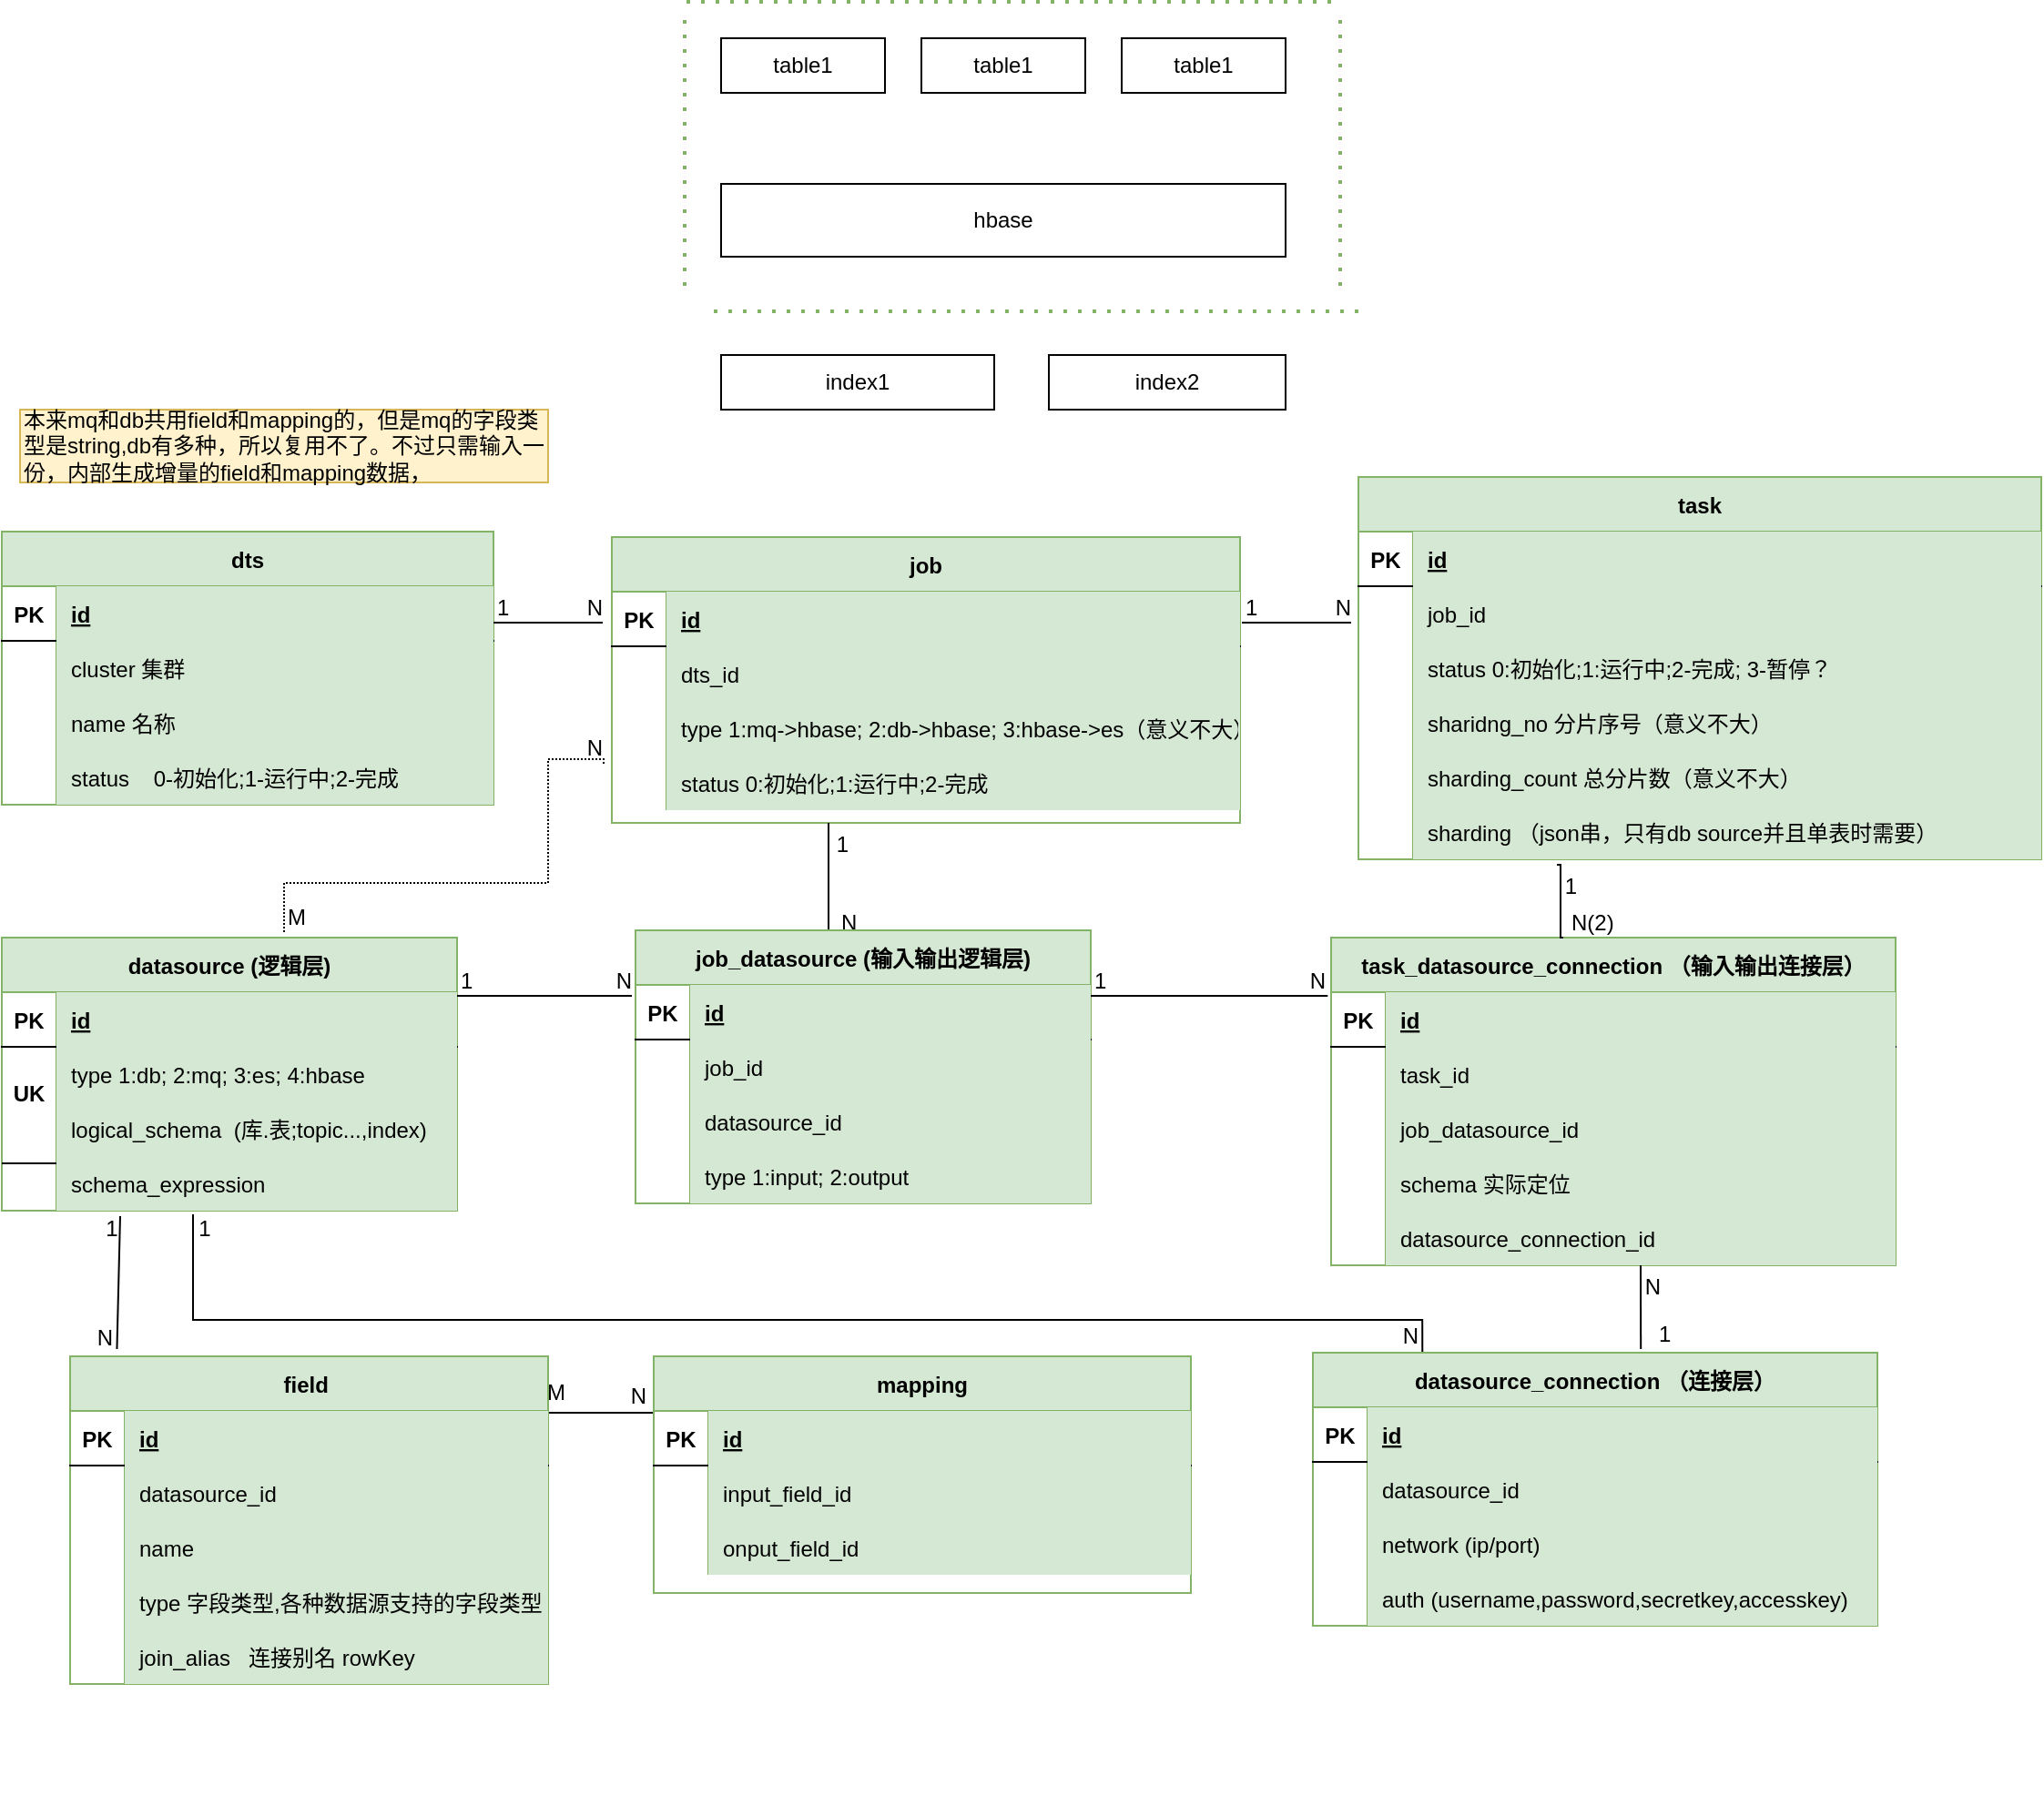 <mxfile version="13.7.7" type="github">
  <diagram id="B3XuiFMkRl_HcEBliHqs" name="元数据模型">
    <mxGraphModel dx="1577" dy="1038" grid="1" gridSize="10" guides="1" tooltips="1" connect="1" arrows="1" fold="1" page="1" pageScale="1" pageWidth="850" pageHeight="1100" math="0" shadow="0">
      <root>
        <mxCell id="0" />
        <mxCell id="1" parent="0" />
        <mxCell id="4CneYKl-UkcXUQ22TLfR-15" value="dts" style="shape=table;startSize=30;container=1;collapsible=1;childLayout=tableLayout;fixedRows=1;rowLines=0;fontStyle=1;align=center;resizeLast=1;fillColor=#d5e8d4;strokeColor=#82b366;" vertex="1" parent="1">
          <mxGeometry y="327" width="270" height="150" as="geometry">
            <mxRectangle x="90" y="180" width="50" height="30" as="alternateBounds" />
          </mxGeometry>
        </mxCell>
        <mxCell id="4CneYKl-UkcXUQ22TLfR-16" value="" style="shape=partialRectangle;collapsible=0;dropTarget=0;pointerEvents=0;fillColor=none;top=0;left=0;bottom=1;right=0;points=[[0,0.5],[1,0.5]];portConstraint=eastwest;" vertex="1" parent="4CneYKl-UkcXUQ22TLfR-15">
          <mxGeometry y="30" width="270" height="30" as="geometry" />
        </mxCell>
        <mxCell id="4CneYKl-UkcXUQ22TLfR-17" value="PK" style="shape=partialRectangle;connectable=0;fillColor=none;top=0;left=0;bottom=0;right=0;fontStyle=1;overflow=hidden;" vertex="1" parent="4CneYKl-UkcXUQ22TLfR-16">
          <mxGeometry width="30" height="30" as="geometry" />
        </mxCell>
        <mxCell id="4CneYKl-UkcXUQ22TLfR-18" value="id" style="shape=partialRectangle;connectable=0;fillColor=#d5e8d4;top=0;left=0;bottom=0;right=0;align=left;spacingLeft=6;fontStyle=5;overflow=hidden;strokeColor=#82b366;" vertex="1" parent="4CneYKl-UkcXUQ22TLfR-16">
          <mxGeometry x="30" width="240" height="30" as="geometry" />
        </mxCell>
        <mxCell id="4CneYKl-UkcXUQ22TLfR-19" value="" style="shape=partialRectangle;collapsible=0;dropTarget=0;pointerEvents=0;fillColor=none;top=0;left=0;bottom=0;right=0;points=[[0,0.5],[1,0.5]];portConstraint=eastwest;" vertex="1" parent="4CneYKl-UkcXUQ22TLfR-15">
          <mxGeometry y="60" width="270" height="30" as="geometry" />
        </mxCell>
        <mxCell id="4CneYKl-UkcXUQ22TLfR-20" value="" style="shape=partialRectangle;connectable=0;fillColor=none;top=0;left=0;bottom=0;right=0;editable=1;overflow=hidden;" vertex="1" parent="4CneYKl-UkcXUQ22TLfR-19">
          <mxGeometry width="30" height="30" as="geometry" />
        </mxCell>
        <mxCell id="4CneYKl-UkcXUQ22TLfR-21" value="cluster 集群" style="shape=partialRectangle;connectable=0;fillColor=#d5e8d4;top=0;left=0;bottom=0;right=0;align=left;spacingLeft=6;overflow=hidden;strokeColor=#82b366;" vertex="1" parent="4CneYKl-UkcXUQ22TLfR-19">
          <mxGeometry x="30" width="240" height="30" as="geometry" />
        </mxCell>
        <mxCell id="4CneYKl-UkcXUQ22TLfR-22" value="" style="shape=partialRectangle;collapsible=0;dropTarget=0;pointerEvents=0;fillColor=none;top=0;left=0;bottom=0;right=0;points=[[0,0.5],[1,0.5]];portConstraint=eastwest;" vertex="1" parent="4CneYKl-UkcXUQ22TLfR-15">
          <mxGeometry y="90" width="270" height="30" as="geometry" />
        </mxCell>
        <mxCell id="4CneYKl-UkcXUQ22TLfR-23" value="" style="shape=partialRectangle;connectable=0;fillColor=none;top=0;left=0;bottom=0;right=0;editable=1;overflow=hidden;" vertex="1" parent="4CneYKl-UkcXUQ22TLfR-22">
          <mxGeometry width="30" height="30" as="geometry" />
        </mxCell>
        <mxCell id="4CneYKl-UkcXUQ22TLfR-24" value="name 名称" style="shape=partialRectangle;connectable=0;fillColor=#d5e8d4;top=0;left=0;bottom=0;right=0;align=left;spacingLeft=6;overflow=hidden;strokeColor=#82b366;" vertex="1" parent="4CneYKl-UkcXUQ22TLfR-22">
          <mxGeometry x="30" width="240" height="30" as="geometry" />
        </mxCell>
        <mxCell id="4CneYKl-UkcXUQ22TLfR-115" value="" style="shape=partialRectangle;collapsible=0;dropTarget=0;pointerEvents=0;fillColor=none;top=0;left=0;bottom=0;right=0;points=[[0,0.5],[1,0.5]];portConstraint=eastwest;" vertex="1" parent="4CneYKl-UkcXUQ22TLfR-15">
          <mxGeometry y="120" width="270" height="30" as="geometry" />
        </mxCell>
        <mxCell id="4CneYKl-UkcXUQ22TLfR-116" value="" style="shape=partialRectangle;connectable=0;fillColor=none;top=0;left=0;bottom=0;right=0;editable=1;overflow=hidden;" vertex="1" parent="4CneYKl-UkcXUQ22TLfR-115">
          <mxGeometry width="30" height="30" as="geometry" />
        </mxCell>
        <mxCell id="4CneYKl-UkcXUQ22TLfR-117" value="status    0-初始化;1-运行中;2-完成" style="shape=partialRectangle;connectable=0;fillColor=#d5e8d4;top=0;left=0;bottom=0;right=0;align=left;spacingLeft=6;overflow=hidden;strokeColor=#82b366;" vertex="1" parent="4CneYKl-UkcXUQ22TLfR-115">
          <mxGeometry x="30" width="240" height="30" as="geometry" />
        </mxCell>
        <mxCell id="4CneYKl-UkcXUQ22TLfR-28" value="job" style="shape=table;startSize=30;container=1;collapsible=1;childLayout=tableLayout;fixedRows=1;rowLines=0;fontStyle=1;align=center;resizeLast=1;fillColor=#d5e8d4;strokeColor=#82b366;" vertex="1" parent="1">
          <mxGeometry x="335" y="330" width="345" height="157" as="geometry" />
        </mxCell>
        <mxCell id="4CneYKl-UkcXUQ22TLfR-29" value="" style="shape=partialRectangle;collapsible=0;dropTarget=0;pointerEvents=0;fillColor=none;top=0;left=0;bottom=1;right=0;points=[[0,0.5],[1,0.5]];portConstraint=eastwest;" vertex="1" parent="4CneYKl-UkcXUQ22TLfR-28">
          <mxGeometry y="30" width="345" height="30" as="geometry" />
        </mxCell>
        <mxCell id="4CneYKl-UkcXUQ22TLfR-30" value="PK" style="shape=partialRectangle;connectable=0;fillColor=none;top=0;left=0;bottom=0;right=0;fontStyle=1;overflow=hidden;" vertex="1" parent="4CneYKl-UkcXUQ22TLfR-29">
          <mxGeometry width="30" height="30" as="geometry" />
        </mxCell>
        <mxCell id="4CneYKl-UkcXUQ22TLfR-31" value="id" style="shape=partialRectangle;connectable=0;fillColor=#d5e8d4;top=0;left=0;bottom=0;right=0;align=left;spacingLeft=6;fontStyle=5;overflow=hidden;strokeColor=#82b366;" vertex="1" parent="4CneYKl-UkcXUQ22TLfR-29">
          <mxGeometry x="30" width="315" height="30" as="geometry" />
        </mxCell>
        <mxCell id="4CneYKl-UkcXUQ22TLfR-32" value="" style="shape=partialRectangle;collapsible=0;dropTarget=0;pointerEvents=0;fillColor=none;top=0;left=0;bottom=0;right=0;points=[[0,0.5],[1,0.5]];portConstraint=eastwest;" vertex="1" parent="4CneYKl-UkcXUQ22TLfR-28">
          <mxGeometry y="60" width="345" height="30" as="geometry" />
        </mxCell>
        <mxCell id="4CneYKl-UkcXUQ22TLfR-33" value="" style="shape=partialRectangle;connectable=0;fillColor=none;top=0;left=0;bottom=0;right=0;editable=1;overflow=hidden;" vertex="1" parent="4CneYKl-UkcXUQ22TLfR-32">
          <mxGeometry width="30" height="30" as="geometry" />
        </mxCell>
        <mxCell id="4CneYKl-UkcXUQ22TLfR-34" value="dts_id" style="shape=partialRectangle;connectable=0;fillColor=#d5e8d4;top=0;left=0;bottom=0;right=0;align=left;spacingLeft=6;overflow=hidden;strokeColor=#82b366;" vertex="1" parent="4CneYKl-UkcXUQ22TLfR-32">
          <mxGeometry x="30" width="315" height="30" as="geometry" />
        </mxCell>
        <mxCell id="4CneYKl-UkcXUQ22TLfR-35" value="" style="shape=partialRectangle;collapsible=0;dropTarget=0;pointerEvents=0;fillColor=none;top=0;left=0;bottom=0;right=0;points=[[0,0.5],[1,0.5]];portConstraint=eastwest;" vertex="1" parent="4CneYKl-UkcXUQ22TLfR-28">
          <mxGeometry y="90" width="345" height="30" as="geometry" />
        </mxCell>
        <mxCell id="4CneYKl-UkcXUQ22TLfR-36" value="" style="shape=partialRectangle;connectable=0;fillColor=none;top=0;left=0;bottom=0;right=0;editable=1;overflow=hidden;" vertex="1" parent="4CneYKl-UkcXUQ22TLfR-35">
          <mxGeometry width="30" height="30" as="geometry" />
        </mxCell>
        <mxCell id="4CneYKl-UkcXUQ22TLfR-37" value="type 1:mq-&gt;hbase; 2:db-&gt;hbase; 3:hbase-&gt;es（意义不大）" style="shape=partialRectangle;connectable=0;fillColor=#d5e8d4;top=0;left=0;bottom=0;right=0;align=left;spacingLeft=6;overflow=hidden;strokeColor=#82b366;" vertex="1" parent="4CneYKl-UkcXUQ22TLfR-35">
          <mxGeometry x="30" width="315" height="30" as="geometry" />
        </mxCell>
        <mxCell id="4CneYKl-UkcXUQ22TLfR-38" value="" style="shape=partialRectangle;collapsible=0;dropTarget=0;pointerEvents=0;fillColor=none;top=0;left=0;bottom=0;right=0;points=[[0,0.5],[1,0.5]];portConstraint=eastwest;" vertex="1" parent="4CneYKl-UkcXUQ22TLfR-28">
          <mxGeometry y="120" width="345" height="30" as="geometry" />
        </mxCell>
        <mxCell id="4CneYKl-UkcXUQ22TLfR-39" value="" style="shape=partialRectangle;connectable=0;fillColor=none;top=0;left=0;bottom=0;right=0;editable=1;overflow=hidden;" vertex="1" parent="4CneYKl-UkcXUQ22TLfR-38">
          <mxGeometry width="30" height="30" as="geometry" />
        </mxCell>
        <mxCell id="4CneYKl-UkcXUQ22TLfR-40" value="status 0:初始化;1:运行中;2-完成" style="shape=partialRectangle;connectable=0;fillColor=#d5e8d4;top=0;left=0;bottom=0;right=0;align=left;spacingLeft=6;overflow=hidden;strokeColor=#82b366;" vertex="1" parent="4CneYKl-UkcXUQ22TLfR-38">
          <mxGeometry x="30" width="315" height="30" as="geometry" />
        </mxCell>
        <mxCell id="4CneYKl-UkcXUQ22TLfR-95" value="task" style="shape=table;startSize=30;container=1;collapsible=1;childLayout=tableLayout;fixedRows=1;rowLines=0;fontStyle=1;align=center;resizeLast=1;fillColor=#d5e8d4;strokeColor=#82b366;" vertex="1" parent="1">
          <mxGeometry x="745" y="297" width="375" height="210" as="geometry" />
        </mxCell>
        <mxCell id="4CneYKl-UkcXUQ22TLfR-96" value="" style="shape=partialRectangle;collapsible=0;dropTarget=0;pointerEvents=0;fillColor=none;top=0;left=0;bottom=1;right=0;points=[[0,0.5],[1,0.5]];portConstraint=eastwest;" vertex="1" parent="4CneYKl-UkcXUQ22TLfR-95">
          <mxGeometry y="30" width="375" height="30" as="geometry" />
        </mxCell>
        <mxCell id="4CneYKl-UkcXUQ22TLfR-97" value="PK" style="shape=partialRectangle;connectable=0;fillColor=none;top=0;left=0;bottom=0;right=0;fontStyle=1;overflow=hidden;" vertex="1" parent="4CneYKl-UkcXUQ22TLfR-96">
          <mxGeometry width="30" height="30" as="geometry" />
        </mxCell>
        <mxCell id="4CneYKl-UkcXUQ22TLfR-98" value="id" style="shape=partialRectangle;connectable=0;fillColor=#d5e8d4;top=0;left=0;bottom=0;right=0;align=left;spacingLeft=6;fontStyle=5;overflow=hidden;strokeColor=#82b366;" vertex="1" parent="4CneYKl-UkcXUQ22TLfR-96">
          <mxGeometry x="30" width="345" height="30" as="geometry" />
        </mxCell>
        <mxCell id="4CneYKl-UkcXUQ22TLfR-99" value="" style="shape=partialRectangle;collapsible=0;dropTarget=0;pointerEvents=0;fillColor=none;top=0;left=0;bottom=0;right=0;points=[[0,0.5],[1,0.5]];portConstraint=eastwest;" vertex="1" parent="4CneYKl-UkcXUQ22TLfR-95">
          <mxGeometry y="60" width="375" height="30" as="geometry" />
        </mxCell>
        <mxCell id="4CneYKl-UkcXUQ22TLfR-100" value="" style="shape=partialRectangle;connectable=0;fillColor=none;top=0;left=0;bottom=0;right=0;editable=1;overflow=hidden;" vertex="1" parent="4CneYKl-UkcXUQ22TLfR-99">
          <mxGeometry width="30" height="30" as="geometry" />
        </mxCell>
        <mxCell id="4CneYKl-UkcXUQ22TLfR-101" value="job_id" style="shape=partialRectangle;connectable=0;fillColor=#d5e8d4;top=0;left=0;bottom=0;right=0;align=left;spacingLeft=6;overflow=hidden;strokeColor=#82b366;" vertex="1" parent="4CneYKl-UkcXUQ22TLfR-99">
          <mxGeometry x="30" width="345" height="30" as="geometry" />
        </mxCell>
        <mxCell id="4CneYKl-UkcXUQ22TLfR-102" value="" style="shape=partialRectangle;collapsible=0;dropTarget=0;pointerEvents=0;fillColor=none;top=0;left=0;bottom=0;right=0;points=[[0,0.5],[1,0.5]];portConstraint=eastwest;" vertex="1" parent="4CneYKl-UkcXUQ22TLfR-95">
          <mxGeometry y="90" width="375" height="30" as="geometry" />
        </mxCell>
        <mxCell id="4CneYKl-UkcXUQ22TLfR-103" value="" style="shape=partialRectangle;connectable=0;fillColor=none;top=0;left=0;bottom=0;right=0;editable=1;overflow=hidden;" vertex="1" parent="4CneYKl-UkcXUQ22TLfR-102">
          <mxGeometry width="30" height="30" as="geometry" />
        </mxCell>
        <mxCell id="4CneYKl-UkcXUQ22TLfR-104" value="status 0:初始化;1:运行中;2-完成; 3-暂停？" style="shape=partialRectangle;connectable=0;fillColor=#d5e8d4;top=0;left=0;bottom=0;right=0;align=left;spacingLeft=6;overflow=hidden;strokeColor=#82b366;" vertex="1" parent="4CneYKl-UkcXUQ22TLfR-102">
          <mxGeometry x="30" width="345" height="30" as="geometry" />
        </mxCell>
        <mxCell id="4CneYKl-UkcXUQ22TLfR-105" value="" style="shape=partialRectangle;collapsible=0;dropTarget=0;pointerEvents=0;fillColor=none;top=0;left=0;bottom=0;right=0;points=[[0,0.5],[1,0.5]];portConstraint=eastwest;" vertex="1" parent="4CneYKl-UkcXUQ22TLfR-95">
          <mxGeometry y="120" width="375" height="30" as="geometry" />
        </mxCell>
        <mxCell id="4CneYKl-UkcXUQ22TLfR-106" value="" style="shape=partialRectangle;connectable=0;fillColor=none;top=0;left=0;bottom=0;right=0;editable=1;overflow=hidden;" vertex="1" parent="4CneYKl-UkcXUQ22TLfR-105">
          <mxGeometry width="30" height="30" as="geometry" />
        </mxCell>
        <mxCell id="4CneYKl-UkcXUQ22TLfR-107" value="sharidng_no 分片序号（意义不大）" style="shape=partialRectangle;connectable=0;fillColor=#d5e8d4;top=0;left=0;bottom=0;right=0;align=left;spacingLeft=6;overflow=hidden;strokeColor=#82b366;" vertex="1" parent="4CneYKl-UkcXUQ22TLfR-105">
          <mxGeometry x="30" width="345" height="30" as="geometry" />
        </mxCell>
        <mxCell id="4CneYKl-UkcXUQ22TLfR-235" value="" style="shape=partialRectangle;collapsible=0;dropTarget=0;pointerEvents=0;fillColor=none;top=0;left=0;bottom=0;right=0;points=[[0,0.5],[1,0.5]];portConstraint=eastwest;" vertex="1" parent="4CneYKl-UkcXUQ22TLfR-95">
          <mxGeometry y="150" width="375" height="30" as="geometry" />
        </mxCell>
        <mxCell id="4CneYKl-UkcXUQ22TLfR-236" value="" style="shape=partialRectangle;connectable=0;fillColor=none;top=0;left=0;bottom=0;right=0;editable=1;overflow=hidden;" vertex="1" parent="4CneYKl-UkcXUQ22TLfR-235">
          <mxGeometry width="30" height="30" as="geometry" />
        </mxCell>
        <mxCell id="4CneYKl-UkcXUQ22TLfR-237" value="sharding_count 总分片数（意义不大）" style="shape=partialRectangle;connectable=0;fillColor=#d5e8d4;top=0;left=0;bottom=0;right=0;align=left;spacingLeft=6;overflow=hidden;strokeColor=#82b366;" vertex="1" parent="4CneYKl-UkcXUQ22TLfR-235">
          <mxGeometry x="30" width="345" height="30" as="geometry" />
        </mxCell>
        <mxCell id="4CneYKl-UkcXUQ22TLfR-267" value="" style="shape=partialRectangle;collapsible=0;dropTarget=0;pointerEvents=0;fillColor=none;top=0;left=0;bottom=0;right=0;points=[[0,0.5],[1,0.5]];portConstraint=eastwest;" vertex="1" parent="4CneYKl-UkcXUQ22TLfR-95">
          <mxGeometry y="180" width="375" height="30" as="geometry" />
        </mxCell>
        <mxCell id="4CneYKl-UkcXUQ22TLfR-268" value="" style="shape=partialRectangle;connectable=0;fillColor=none;top=0;left=0;bottom=0;right=0;editable=1;overflow=hidden;" vertex="1" parent="4CneYKl-UkcXUQ22TLfR-267">
          <mxGeometry width="30" height="30" as="geometry" />
        </mxCell>
        <mxCell id="4CneYKl-UkcXUQ22TLfR-269" value="sharding （json串，只有db source并且单表时需要）" style="shape=partialRectangle;connectable=0;fillColor=#d5e8d4;top=0;left=0;bottom=0;right=0;align=left;spacingLeft=6;overflow=hidden;strokeColor=#82b366;" vertex="1" parent="4CneYKl-UkcXUQ22TLfR-267">
          <mxGeometry x="30" width="345" height="30" as="geometry" />
        </mxCell>
        <mxCell id="4CneYKl-UkcXUQ22TLfR-43" value="datasource (逻辑层)" style="shape=table;startSize=30;container=1;collapsible=1;childLayout=tableLayout;fixedRows=1;rowLines=0;fontStyle=1;align=center;resizeLast=1;fillColor=#d5e8d4;strokeColor=#82b366;" vertex="1" parent="1">
          <mxGeometry y="550" width="250" height="150" as="geometry" />
        </mxCell>
        <mxCell id="4CneYKl-UkcXUQ22TLfR-44" value="" style="shape=partialRectangle;collapsible=0;dropTarget=0;pointerEvents=0;fillColor=none;top=0;left=0;bottom=1;right=0;points=[[0,0.5],[1,0.5]];portConstraint=eastwest;" vertex="1" parent="4CneYKl-UkcXUQ22TLfR-43">
          <mxGeometry y="30" width="250" height="30" as="geometry" />
        </mxCell>
        <mxCell id="4CneYKl-UkcXUQ22TLfR-45" value="PK" style="shape=partialRectangle;connectable=0;fillColor=none;top=0;left=0;bottom=0;right=0;fontStyle=1;overflow=hidden;" vertex="1" parent="4CneYKl-UkcXUQ22TLfR-44">
          <mxGeometry width="30" height="30" as="geometry" />
        </mxCell>
        <mxCell id="4CneYKl-UkcXUQ22TLfR-46" value="id" style="shape=partialRectangle;connectable=0;fillColor=#d5e8d4;top=0;left=0;bottom=0;right=0;align=left;spacingLeft=6;fontStyle=5;overflow=hidden;strokeColor=#82b366;" vertex="1" parent="4CneYKl-UkcXUQ22TLfR-44">
          <mxGeometry x="30" width="220" height="30" as="geometry" />
        </mxCell>
        <mxCell id="4CneYKl-UkcXUQ22TLfR-47" value="" style="shape=partialRectangle;collapsible=0;dropTarget=0;pointerEvents=0;fillColor=none;top=0;left=0;bottom=0;right=0;points=[[0,0.5],[1,0.5]];portConstraint=eastwest;" vertex="1" parent="4CneYKl-UkcXUQ22TLfR-43">
          <mxGeometry y="60" width="250" height="30" as="geometry" />
        </mxCell>
        <mxCell id="4CneYKl-UkcXUQ22TLfR-48" value="" style="shape=partialRectangle;connectable=0;fillColor=none;top=0;left=0;bottom=0;right=0;editable=1;overflow=hidden;" vertex="1" parent="4CneYKl-UkcXUQ22TLfR-47">
          <mxGeometry width="30" height="30" as="geometry" />
        </mxCell>
        <mxCell id="4CneYKl-UkcXUQ22TLfR-49" value="type 1:db; 2:mq; 3:es; 4:hbase" style="shape=partialRectangle;connectable=0;fillColor=#d5e8d4;top=0;left=0;bottom=0;right=0;align=left;spacingLeft=6;overflow=hidden;strokeColor=#82b366;" vertex="1" parent="4CneYKl-UkcXUQ22TLfR-47">
          <mxGeometry x="30" width="220" height="30" as="geometry" />
        </mxCell>
        <mxCell id="4CneYKl-UkcXUQ22TLfR-118" value="" style="shape=partialRectangle;collapsible=0;dropTarget=0;pointerEvents=0;fillColor=none;top=0;left=0;bottom=0;right=0;points=[[0,0.5],[1,0.5]];portConstraint=eastwest;" vertex="1" parent="4CneYKl-UkcXUQ22TLfR-43">
          <mxGeometry y="90" width="250" height="30" as="geometry" />
        </mxCell>
        <mxCell id="4CneYKl-UkcXUQ22TLfR-119" value="" style="shape=partialRectangle;connectable=0;fillColor=none;top=0;left=0;bottom=0;right=0;editable=1;overflow=hidden;" vertex="1" parent="4CneYKl-UkcXUQ22TLfR-118">
          <mxGeometry width="30" height="30" as="geometry" />
        </mxCell>
        <mxCell id="4CneYKl-UkcXUQ22TLfR-120" value="logical_schema  (库.表;topic...,index)" style="shape=partialRectangle;connectable=0;fillColor=#d5e8d4;top=0;left=0;bottom=0;right=0;align=left;spacingLeft=6;overflow=hidden;strokeColor=#82b366;" vertex="1" parent="4CneYKl-UkcXUQ22TLfR-118">
          <mxGeometry x="30" width="220" height="30" as="geometry" />
        </mxCell>
        <mxCell id="4CneYKl-UkcXUQ22TLfR-139" value="" style="shape=partialRectangle;collapsible=0;dropTarget=0;pointerEvents=0;fillColor=none;top=0;left=0;bottom=0;right=0;points=[[0,0.5],[1,0.5]];portConstraint=eastwest;" vertex="1" parent="4CneYKl-UkcXUQ22TLfR-43">
          <mxGeometry y="120" width="250" height="30" as="geometry" />
        </mxCell>
        <mxCell id="4CneYKl-UkcXUQ22TLfR-140" value="" style="shape=partialRectangle;connectable=0;fillColor=none;top=0;left=0;bottom=0;right=0;editable=1;overflow=hidden;" vertex="1" parent="4CneYKl-UkcXUQ22TLfR-139">
          <mxGeometry width="30" height="30" as="geometry" />
        </mxCell>
        <mxCell id="4CneYKl-UkcXUQ22TLfR-141" value="schema_expression" style="shape=partialRectangle;connectable=0;fillColor=#d5e8d4;top=0;left=0;bottom=0;right=0;align=left;spacingLeft=6;overflow=hidden;strokeColor=#82b366;" vertex="1" parent="4CneYKl-UkcXUQ22TLfR-139">
          <mxGeometry x="30" width="220" height="30" as="geometry" />
        </mxCell>
        <mxCell id="4CneYKl-UkcXUQ22TLfR-108" value="" style="endArrow=none;html=1;rounded=0;" edge="1" parent="1">
          <mxGeometry relative="1" as="geometry">
            <mxPoint x="270" y="377" as="sourcePoint" />
            <mxPoint x="330" y="377" as="targetPoint" />
          </mxGeometry>
        </mxCell>
        <mxCell id="4CneYKl-UkcXUQ22TLfR-109" value="1" style="resizable=0;html=1;align=left;verticalAlign=bottom;" connectable="0" vertex="1" parent="4CneYKl-UkcXUQ22TLfR-108">
          <mxGeometry x="-1" relative="1" as="geometry" />
        </mxCell>
        <mxCell id="4CneYKl-UkcXUQ22TLfR-110" value="N" style="resizable=0;html=1;align=right;verticalAlign=bottom;" connectable="0" vertex="1" parent="4CneYKl-UkcXUQ22TLfR-108">
          <mxGeometry x="1" relative="1" as="geometry" />
        </mxCell>
        <mxCell id="4CneYKl-UkcXUQ22TLfR-111" value="" style="endArrow=none;html=1;rounded=0;" edge="1" parent="1">
          <mxGeometry relative="1" as="geometry">
            <mxPoint x="681" y="377" as="sourcePoint" />
            <mxPoint x="741" y="377" as="targetPoint" />
          </mxGeometry>
        </mxCell>
        <mxCell id="4CneYKl-UkcXUQ22TLfR-112" value="1" style="resizable=0;html=1;align=left;verticalAlign=bottom;" connectable="0" vertex="1" parent="4CneYKl-UkcXUQ22TLfR-111">
          <mxGeometry x="-1" relative="1" as="geometry" />
        </mxCell>
        <mxCell id="4CneYKl-UkcXUQ22TLfR-113" value="N" style="resizable=0;html=1;align=right;verticalAlign=bottom;" connectable="0" vertex="1" parent="4CneYKl-UkcXUQ22TLfR-111">
          <mxGeometry x="1" relative="1" as="geometry" />
        </mxCell>
        <mxCell id="4CneYKl-UkcXUQ22TLfR-127" value="" style="endArrow=none;html=1;rounded=0;" edge="1" parent="1">
          <mxGeometry relative="1" as="geometry">
            <mxPoint x="250" y="582" as="sourcePoint" />
            <mxPoint x="346" y="582" as="targetPoint" />
          </mxGeometry>
        </mxCell>
        <mxCell id="4CneYKl-UkcXUQ22TLfR-128" value="1" style="resizable=0;html=1;align=left;verticalAlign=bottom;" connectable="0" vertex="1" parent="4CneYKl-UkcXUQ22TLfR-127">
          <mxGeometry x="-1" relative="1" as="geometry" />
        </mxCell>
        <mxCell id="4CneYKl-UkcXUQ22TLfR-129" value="N" style="resizable=0;html=1;align=right;verticalAlign=bottom;" connectable="0" vertex="1" parent="4CneYKl-UkcXUQ22TLfR-127">
          <mxGeometry x="1" relative="1" as="geometry" />
        </mxCell>
        <mxCell id="4CneYKl-UkcXUQ22TLfR-130" value="" style="endArrow=none;html=1;rounded=0;edgeStyle=elbowEdgeStyle;entryX=0.25;entryY=1;entryDx=0;entryDy=0;exitX=0.25;exitY=0;exitDx=0;exitDy=0;" edge="1" parent="1">
          <mxGeometry relative="1" as="geometry">
            <mxPoint x="450.5" y="550" as="sourcePoint" />
            <mxPoint x="453.75" y="487" as="targetPoint" />
            <Array as="points">
              <mxPoint x="454" y="480" />
            </Array>
          </mxGeometry>
        </mxCell>
        <mxCell id="4CneYKl-UkcXUQ22TLfR-131" value="N" style="resizable=0;html=1;align=left;verticalAlign=bottom;" connectable="0" vertex="1" parent="4CneYKl-UkcXUQ22TLfR-130">
          <mxGeometry x="-1" relative="1" as="geometry">
            <mxPoint x="8" as="offset" />
          </mxGeometry>
        </mxCell>
        <mxCell id="4CneYKl-UkcXUQ22TLfR-132" value="1" style="resizable=0;html=1;align=right;verticalAlign=bottom;" connectable="0" vertex="1" parent="4CneYKl-UkcXUQ22TLfR-130">
          <mxGeometry x="1" relative="1" as="geometry">
            <mxPoint x="11.5" y="20" as="offset" />
          </mxGeometry>
        </mxCell>
        <mxCell id="4CneYKl-UkcXUQ22TLfR-133" value="" style="endArrow=none;html=1;rounded=0;edgeStyle=orthogonalEdgeStyle;entryX=0.194;entryY=0;entryDx=0;entryDy=0;entryPerimeter=0;" edge="1" parent="1" target="4CneYKl-UkcXUQ22TLfR-56">
          <mxGeometry relative="1" as="geometry">
            <mxPoint x="105" y="702" as="sourcePoint" />
            <mxPoint x="780" y="760" as="targetPoint" />
            <Array as="points">
              <mxPoint x="105" y="760" />
              <mxPoint x="780" y="760" />
            </Array>
          </mxGeometry>
        </mxCell>
        <mxCell id="4CneYKl-UkcXUQ22TLfR-134" value="" style="resizable=0;html=1;align=left;verticalAlign=bottom;" connectable="0" vertex="1" parent="4CneYKl-UkcXUQ22TLfR-133">
          <mxGeometry x="-1" relative="1" as="geometry" />
        </mxCell>
        <mxCell id="4CneYKl-UkcXUQ22TLfR-135" value="N" style="resizable=0;html=1;align=right;verticalAlign=bottom;" connectable="0" vertex="1" parent="4CneYKl-UkcXUQ22TLfR-133">
          <mxGeometry x="1" relative="1" as="geometry">
            <mxPoint x="-2" as="offset" />
          </mxGeometry>
        </mxCell>
        <mxCell id="4CneYKl-UkcXUQ22TLfR-161" value="1" style="edgeLabel;html=1;align=center;verticalAlign=middle;resizable=0;points=[];fontSize=12;" vertex="1" connectable="0" parent="4CneYKl-UkcXUQ22TLfR-133">
          <mxGeometry x="-0.725" y="1" relative="1" as="geometry">
            <mxPoint x="-40" y="-49" as="offset" />
          </mxGeometry>
        </mxCell>
        <mxCell id="4CneYKl-UkcXUQ22TLfR-142" value="job_datasource (输入输出逻辑层)" style="shape=table;startSize=30;container=1;collapsible=1;childLayout=tableLayout;fixedRows=1;rowLines=0;fontStyle=1;align=center;resizeLast=1;fillColor=#d5e8d4;strokeColor=#82b366;" vertex="1" parent="1">
          <mxGeometry x="348" y="546" width="250" height="150" as="geometry" />
        </mxCell>
        <mxCell id="4CneYKl-UkcXUQ22TLfR-143" value="" style="shape=partialRectangle;collapsible=0;dropTarget=0;pointerEvents=0;fillColor=none;top=0;left=0;bottom=1;right=0;points=[[0,0.5],[1,0.5]];portConstraint=eastwest;" vertex="1" parent="4CneYKl-UkcXUQ22TLfR-142">
          <mxGeometry y="30" width="250" height="30" as="geometry" />
        </mxCell>
        <mxCell id="4CneYKl-UkcXUQ22TLfR-144" value="PK" style="shape=partialRectangle;connectable=0;fillColor=none;top=0;left=0;bottom=0;right=0;fontStyle=1;overflow=hidden;" vertex="1" parent="4CneYKl-UkcXUQ22TLfR-143">
          <mxGeometry width="30" height="30" as="geometry" />
        </mxCell>
        <mxCell id="4CneYKl-UkcXUQ22TLfR-145" value="id" style="shape=partialRectangle;connectable=0;fillColor=#d5e8d4;top=0;left=0;bottom=0;right=0;align=left;spacingLeft=6;fontStyle=5;overflow=hidden;strokeColor=#82b366;" vertex="1" parent="4CneYKl-UkcXUQ22TLfR-143">
          <mxGeometry x="30" width="220" height="30" as="geometry" />
        </mxCell>
        <mxCell id="4CneYKl-UkcXUQ22TLfR-146" value="" style="shape=partialRectangle;collapsible=0;dropTarget=0;pointerEvents=0;fillColor=none;top=0;left=0;bottom=0;right=0;points=[[0,0.5],[1,0.5]];portConstraint=eastwest;" vertex="1" parent="4CneYKl-UkcXUQ22TLfR-142">
          <mxGeometry y="60" width="250" height="30" as="geometry" />
        </mxCell>
        <mxCell id="4CneYKl-UkcXUQ22TLfR-147" value="" style="shape=partialRectangle;connectable=0;fillColor=none;top=0;left=0;bottom=0;right=0;editable=1;overflow=hidden;" vertex="1" parent="4CneYKl-UkcXUQ22TLfR-146">
          <mxGeometry width="30" height="30" as="geometry" />
        </mxCell>
        <mxCell id="4CneYKl-UkcXUQ22TLfR-148" value="job_id" style="shape=partialRectangle;connectable=0;fillColor=#d5e8d4;top=0;left=0;bottom=0;right=0;align=left;spacingLeft=6;overflow=hidden;strokeColor=#82b366;" vertex="1" parent="4CneYKl-UkcXUQ22TLfR-146">
          <mxGeometry x="30" width="220" height="30" as="geometry" />
        </mxCell>
        <mxCell id="4CneYKl-UkcXUQ22TLfR-149" value="" style="shape=partialRectangle;collapsible=0;dropTarget=0;pointerEvents=0;fillColor=none;top=0;left=0;bottom=0;right=0;points=[[0,0.5],[1,0.5]];portConstraint=eastwest;" vertex="1" parent="4CneYKl-UkcXUQ22TLfR-142">
          <mxGeometry y="90" width="250" height="30" as="geometry" />
        </mxCell>
        <mxCell id="4CneYKl-UkcXUQ22TLfR-150" value="" style="shape=partialRectangle;connectable=0;fillColor=none;top=0;left=0;bottom=0;right=0;editable=1;overflow=hidden;" vertex="1" parent="4CneYKl-UkcXUQ22TLfR-149">
          <mxGeometry width="30" height="30" as="geometry" />
        </mxCell>
        <mxCell id="4CneYKl-UkcXUQ22TLfR-151" value="datasource_id" style="shape=partialRectangle;connectable=0;fillColor=#d5e8d4;top=0;left=0;bottom=0;right=0;align=left;spacingLeft=6;overflow=hidden;strokeColor=#82b366;" vertex="1" parent="4CneYKl-UkcXUQ22TLfR-149">
          <mxGeometry x="30" width="220" height="30" as="geometry" />
        </mxCell>
        <mxCell id="4CneYKl-UkcXUQ22TLfR-152" value="" style="shape=partialRectangle;collapsible=0;dropTarget=0;pointerEvents=0;fillColor=none;top=0;left=0;bottom=0;right=0;points=[[0,0.5],[1,0.5]];portConstraint=eastwest;" vertex="1" parent="4CneYKl-UkcXUQ22TLfR-142">
          <mxGeometry y="120" width="250" height="30" as="geometry" />
        </mxCell>
        <mxCell id="4CneYKl-UkcXUQ22TLfR-153" value="" style="shape=partialRectangle;connectable=0;fillColor=none;top=0;left=0;bottom=0;right=0;editable=1;overflow=hidden;" vertex="1" parent="4CneYKl-UkcXUQ22TLfR-152">
          <mxGeometry width="30" height="30" as="geometry" />
        </mxCell>
        <mxCell id="4CneYKl-UkcXUQ22TLfR-154" value="type 1:input; 2:output" style="shape=partialRectangle;connectable=0;fillColor=#d5e8d4;top=0;left=0;bottom=0;right=0;align=left;spacingLeft=6;overflow=hidden;strokeColor=#82b366;" vertex="1" parent="4CneYKl-UkcXUQ22TLfR-152">
          <mxGeometry x="30" width="220" height="30" as="geometry" />
        </mxCell>
        <mxCell id="4CneYKl-UkcXUQ22TLfR-158" value="UK" style="shape=partialRectangle;connectable=0;fillColor=none;top=0;left=0;bottom=0;right=0;fontStyle=1;overflow=hidden;" vertex="1" parent="1">
          <mxGeometry y="610" width="30" height="50" as="geometry" />
        </mxCell>
        <mxCell id="4CneYKl-UkcXUQ22TLfR-160" value="" style="line;strokeWidth=1;fillColor=none;align=left;verticalAlign=middle;spacingTop=-1;spacingLeft=3;spacingRight=3;rotatable=0;labelPosition=right;points=[];portConstraint=eastwest;" vertex="1" parent="1">
          <mxGeometry y="670" width="30" height="8" as="geometry" />
        </mxCell>
        <mxCell id="4CneYKl-UkcXUQ22TLfR-178" value="" style="endArrow=none;html=1;rounded=0;entryX=0.098;entryY=-0.022;entryDx=0;entryDy=0;entryPerimeter=0;exitX=0.26;exitY=1.1;exitDx=0;exitDy=0;exitPerimeter=0;" edge="1" parent="1" source="4CneYKl-UkcXUQ22TLfR-139" target="4CneYKl-UkcXUQ22TLfR-162">
          <mxGeometry relative="1" as="geometry">
            <mxPoint x="230" y="701" as="sourcePoint" />
            <mxPoint x="165" y="850" as="targetPoint" />
          </mxGeometry>
        </mxCell>
        <mxCell id="4CneYKl-UkcXUQ22TLfR-179" value="" style="resizable=0;html=1;align=left;verticalAlign=bottom;" connectable="0" vertex="1" parent="4CneYKl-UkcXUQ22TLfR-178">
          <mxGeometry x="-1" relative="1" as="geometry" />
        </mxCell>
        <mxCell id="4CneYKl-UkcXUQ22TLfR-180" value="N" style="resizable=0;html=1;align=right;verticalAlign=bottom;" connectable="0" vertex="1" parent="4CneYKl-UkcXUQ22TLfR-178">
          <mxGeometry x="1" relative="1" as="geometry">
            <mxPoint x="-2" y="3" as="offset" />
          </mxGeometry>
        </mxCell>
        <mxCell id="4CneYKl-UkcXUQ22TLfR-181" value="1" style="edgeLabel;html=1;align=center;verticalAlign=middle;resizable=0;points=[];fontSize=12;" vertex="1" connectable="0" parent="4CneYKl-UkcXUQ22TLfR-178">
          <mxGeometry x="-0.725" y="1" relative="1" as="geometry">
            <mxPoint x="-5.76" y="-3.02" as="offset" />
          </mxGeometry>
        </mxCell>
        <mxCell id="4CneYKl-UkcXUQ22TLfR-182" value="" style="endArrow=none;html=1;rounded=0;entryX=0;entryY=0.033;entryDx=0;entryDy=0;entryPerimeter=0;" edge="1" parent="1" target="4CneYKl-UkcXUQ22TLfR-70">
          <mxGeometry relative="1" as="geometry">
            <mxPoint x="300" y="811" as="sourcePoint" />
            <mxPoint x="538.05" y="776.04" as="targetPoint" />
          </mxGeometry>
        </mxCell>
        <mxCell id="4CneYKl-UkcXUQ22TLfR-183" value="" style="resizable=0;html=1;align=left;verticalAlign=bottom;" connectable="0" vertex="1" parent="4CneYKl-UkcXUQ22TLfR-182">
          <mxGeometry x="-1" relative="1" as="geometry">
            <mxPoint x="-15" y="220" as="offset" />
          </mxGeometry>
        </mxCell>
        <mxCell id="4CneYKl-UkcXUQ22TLfR-184" value="N" style="resizable=0;html=1;align=right;verticalAlign=bottom;" connectable="0" vertex="1" parent="4CneYKl-UkcXUQ22TLfR-182">
          <mxGeometry x="1" relative="1" as="geometry">
            <mxPoint x="-3" as="offset" />
          </mxGeometry>
        </mxCell>
        <mxCell id="4CneYKl-UkcXUQ22TLfR-185" value="M" style="edgeLabel;html=1;align=center;verticalAlign=middle;resizable=0;points=[];fontSize=12;" vertex="1" connectable="0" parent="4CneYKl-UkcXUQ22TLfR-182">
          <mxGeometry x="-0.725" y="1" relative="1" as="geometry">
            <mxPoint x="-4" y="-10" as="offset" />
          </mxGeometry>
        </mxCell>
        <mxCell id="4CneYKl-UkcXUQ22TLfR-187" value="table1" style="rounded=0;whiteSpace=wrap;html=1;fontSize=12;" vertex="1" parent="1">
          <mxGeometry x="395" y="56" width="90" height="30" as="geometry" />
        </mxCell>
        <mxCell id="4CneYKl-UkcXUQ22TLfR-188" value="table1" style="rounded=0;whiteSpace=wrap;html=1;fontSize=12;" vertex="1" parent="1">
          <mxGeometry x="505" y="56" width="90" height="30" as="geometry" />
        </mxCell>
        <mxCell id="4CneYKl-UkcXUQ22TLfR-189" value="table1" style="rounded=0;whiteSpace=wrap;html=1;fontSize=12;" vertex="1" parent="1">
          <mxGeometry x="615" y="56" width="90" height="30" as="geometry" />
        </mxCell>
        <mxCell id="4CneYKl-UkcXUQ22TLfR-190" value="hbase" style="rounded=0;whiteSpace=wrap;html=1;fontSize=12;" vertex="1" parent="1">
          <mxGeometry x="395" y="136" width="310" height="40" as="geometry" />
        </mxCell>
        <mxCell id="4CneYKl-UkcXUQ22TLfR-191" value="index1" style="rounded=0;whiteSpace=wrap;html=1;fontSize=12;" vertex="1" parent="1">
          <mxGeometry x="395" y="230" width="150" height="30" as="geometry" />
        </mxCell>
        <mxCell id="4CneYKl-UkcXUQ22TLfR-192" value="index2" style="rounded=0;whiteSpace=wrap;html=1;fontSize=12;" vertex="1" parent="1">
          <mxGeometry x="575" y="230" width="130" height="30" as="geometry" />
        </mxCell>
        <mxCell id="4CneYKl-UkcXUQ22TLfR-193" value="" style="endArrow=none;dashed=1;html=1;dashPattern=1 3;strokeWidth=2;fontSize=12;fillColor=#d5e8d4;strokeColor=#82b366;" edge="1" parent="1">
          <mxGeometry width="50" height="50" relative="1" as="geometry">
            <mxPoint x="375" y="46" as="sourcePoint" />
            <mxPoint x="375" y="196" as="targetPoint" />
          </mxGeometry>
        </mxCell>
        <mxCell id="4CneYKl-UkcXUQ22TLfR-194" value="" style="endArrow=none;dashed=1;html=1;dashPattern=1 3;strokeWidth=2;fontSize=12;fillColor=#d5e8d4;strokeColor=#82b366;" edge="1" parent="1">
          <mxGeometry width="50" height="50" relative="1" as="geometry">
            <mxPoint x="745" y="206" as="sourcePoint" />
            <mxPoint x="385" y="206" as="targetPoint" />
          </mxGeometry>
        </mxCell>
        <mxCell id="4CneYKl-UkcXUQ22TLfR-195" value="" style="endArrow=none;dashed=1;html=1;dashPattern=1 3;strokeWidth=2;fontSize=12;fillColor=#d5e8d4;strokeColor=#82b366;" edge="1" parent="1">
          <mxGeometry width="50" height="50" relative="1" as="geometry">
            <mxPoint x="730" y="36" as="sourcePoint" />
            <mxPoint x="370" y="36" as="targetPoint" />
          </mxGeometry>
        </mxCell>
        <mxCell id="4CneYKl-UkcXUQ22TLfR-196" value="" style="endArrow=none;dashed=1;html=1;dashPattern=1 3;strokeWidth=2;fontSize=12;fillColor=#d5e8d4;strokeColor=#82b366;" edge="1" parent="1">
          <mxGeometry width="50" height="50" relative="1" as="geometry">
            <mxPoint x="735" y="46" as="sourcePoint" />
            <mxPoint x="735" y="196" as="targetPoint" />
          </mxGeometry>
        </mxCell>
        <mxCell id="4CneYKl-UkcXUQ22TLfR-197" value="UK" style="shape=partialRectangle;connectable=0;fillColor=none;top=0;left=0;bottom=0;right=0;fontStyle=1;overflow=hidden;" vertex="1" parent="1">
          <mxGeometry x="388" y="845" width="30" height="50" as="geometry" />
        </mxCell>
        <mxCell id="4CneYKl-UkcXUQ22TLfR-221" value="本来mq和db共用field和mapping的，但是mq的字段类型是string,db有多种，所以复用不了。不过只需输入一份，内部生成增量的field和mapping数据，" style="text;html=1;strokeColor=#d6b656;fillColor=#fff2cc;align=left;verticalAlign=middle;whiteSpace=wrap;rounded=0;fontSize=12;" vertex="1" parent="1">
          <mxGeometry x="10" y="260" width="290" height="40" as="geometry" />
        </mxCell>
        <mxCell id="4CneYKl-UkcXUQ22TLfR-162" value="field " style="shape=table;startSize=30;container=1;collapsible=1;childLayout=tableLayout;fixedRows=1;rowLines=0;fontStyle=1;align=center;resizeLast=1;fillColor=#d5e8d4;strokeColor=#82b366;" vertex="1" parent="1">
          <mxGeometry x="37.5" y="780" width="262.5" height="180" as="geometry" />
        </mxCell>
        <mxCell id="4CneYKl-UkcXUQ22TLfR-163" value="" style="shape=partialRectangle;collapsible=0;dropTarget=0;pointerEvents=0;fillColor=none;top=0;left=0;bottom=1;right=0;points=[[0,0.5],[1,0.5]];portConstraint=eastwest;" vertex="1" parent="4CneYKl-UkcXUQ22TLfR-162">
          <mxGeometry y="30" width="262.5" height="30" as="geometry" />
        </mxCell>
        <mxCell id="4CneYKl-UkcXUQ22TLfR-164" value="PK" style="shape=partialRectangle;connectable=0;fillColor=none;top=0;left=0;bottom=0;right=0;fontStyle=1;overflow=hidden;" vertex="1" parent="4CneYKl-UkcXUQ22TLfR-163">
          <mxGeometry width="30" height="30" as="geometry" />
        </mxCell>
        <mxCell id="4CneYKl-UkcXUQ22TLfR-165" value="id" style="shape=partialRectangle;connectable=0;fillColor=#d5e8d4;top=0;left=0;bottom=0;right=0;align=left;spacingLeft=6;fontStyle=5;overflow=hidden;strokeColor=#82b366;" vertex="1" parent="4CneYKl-UkcXUQ22TLfR-163">
          <mxGeometry x="30" width="232.5" height="30" as="geometry" />
        </mxCell>
        <mxCell id="4CneYKl-UkcXUQ22TLfR-166" value="" style="shape=partialRectangle;collapsible=0;dropTarget=0;pointerEvents=0;fillColor=none;top=0;left=0;bottom=0;right=0;points=[[0,0.5],[1,0.5]];portConstraint=eastwest;" vertex="1" parent="4CneYKl-UkcXUQ22TLfR-162">
          <mxGeometry y="60" width="262.5" height="30" as="geometry" />
        </mxCell>
        <mxCell id="4CneYKl-UkcXUQ22TLfR-167" value="" style="shape=partialRectangle;connectable=0;fillColor=none;top=0;left=0;bottom=0;right=0;editable=1;overflow=hidden;" vertex="1" parent="4CneYKl-UkcXUQ22TLfR-166">
          <mxGeometry width="30" height="30" as="geometry" />
        </mxCell>
        <mxCell id="4CneYKl-UkcXUQ22TLfR-168" value="datasource_id" style="shape=partialRectangle;connectable=0;fillColor=#d5e8d4;top=0;left=0;bottom=0;right=0;align=left;spacingLeft=6;overflow=hidden;strokeColor=#82b366;" vertex="1" parent="4CneYKl-UkcXUQ22TLfR-166">
          <mxGeometry x="30" width="232.5" height="30" as="geometry" />
        </mxCell>
        <mxCell id="4CneYKl-UkcXUQ22TLfR-169" value="" style="shape=partialRectangle;collapsible=0;dropTarget=0;pointerEvents=0;fillColor=none;top=0;left=0;bottom=0;right=0;points=[[0,0.5],[1,0.5]];portConstraint=eastwest;" vertex="1" parent="4CneYKl-UkcXUQ22TLfR-162">
          <mxGeometry y="90" width="262.5" height="30" as="geometry" />
        </mxCell>
        <mxCell id="4CneYKl-UkcXUQ22TLfR-170" value="" style="shape=partialRectangle;connectable=0;fillColor=none;top=0;left=0;bottom=0;right=0;editable=1;overflow=hidden;" vertex="1" parent="4CneYKl-UkcXUQ22TLfR-169">
          <mxGeometry width="30" height="30" as="geometry" />
        </mxCell>
        <mxCell id="4CneYKl-UkcXUQ22TLfR-171" value="name" style="shape=partialRectangle;connectable=0;fillColor=#d5e8d4;top=0;left=0;bottom=0;right=0;align=left;spacingLeft=6;overflow=hidden;strokeColor=#82b366;" vertex="1" parent="4CneYKl-UkcXUQ22TLfR-169">
          <mxGeometry x="30" width="232.5" height="30" as="geometry" />
        </mxCell>
        <mxCell id="4CneYKl-UkcXUQ22TLfR-172" value="" style="shape=partialRectangle;collapsible=0;dropTarget=0;pointerEvents=0;fillColor=none;top=0;left=0;bottom=0;right=0;points=[[0,0.5],[1,0.5]];portConstraint=eastwest;" vertex="1" parent="4CneYKl-UkcXUQ22TLfR-162">
          <mxGeometry y="120" width="262.5" height="30" as="geometry" />
        </mxCell>
        <mxCell id="4CneYKl-UkcXUQ22TLfR-173" value="" style="shape=partialRectangle;connectable=0;fillColor=none;top=0;left=0;bottom=0;right=0;editable=1;overflow=hidden;" vertex="1" parent="4CneYKl-UkcXUQ22TLfR-172">
          <mxGeometry width="30" height="30" as="geometry" />
        </mxCell>
        <mxCell id="4CneYKl-UkcXUQ22TLfR-174" value="type 字段类型,各种数据源支持的字段类型" style="shape=partialRectangle;connectable=0;fillColor=#d5e8d4;top=0;left=0;bottom=0;right=0;align=left;spacingLeft=6;overflow=hidden;strokeColor=#82b366;" vertex="1" parent="4CneYKl-UkcXUQ22TLfR-172">
          <mxGeometry x="30" width="232.5" height="30" as="geometry" />
        </mxCell>
        <mxCell id="4CneYKl-UkcXUQ22TLfR-175" value="" style="shape=partialRectangle;collapsible=0;dropTarget=0;pointerEvents=0;fillColor=none;top=0;left=0;bottom=0;right=0;points=[[0,0.5],[1,0.5]];portConstraint=eastwest;" vertex="1" parent="4CneYKl-UkcXUQ22TLfR-162">
          <mxGeometry y="150" width="262.5" height="30" as="geometry" />
        </mxCell>
        <mxCell id="4CneYKl-UkcXUQ22TLfR-176" value="" style="shape=partialRectangle;connectable=0;fillColor=none;top=0;left=0;bottom=0;right=0;editable=1;overflow=hidden;" vertex="1" parent="4CneYKl-UkcXUQ22TLfR-175">
          <mxGeometry width="30" height="30" as="geometry" />
        </mxCell>
        <mxCell id="4CneYKl-UkcXUQ22TLfR-177" value="join_alias   连接别名 rowKey" style="shape=partialRectangle;connectable=0;fillColor=#d5e8d4;top=0;left=0;bottom=0;right=0;align=left;spacingLeft=6;overflow=hidden;strokeColor=#82b366;" vertex="1" parent="4CneYKl-UkcXUQ22TLfR-175">
          <mxGeometry x="30" width="232.5" height="30" as="geometry" />
        </mxCell>
        <mxCell id="4CneYKl-UkcXUQ22TLfR-69" value="mapping" style="shape=table;startSize=30;container=1;collapsible=1;childLayout=tableLayout;fixedRows=1;rowLines=0;fontStyle=1;align=center;resizeLast=1;fillColor=#d5e8d4;strokeColor=#82b366;" vertex="1" parent="1">
          <mxGeometry x="358" y="780" width="295" height="130" as="geometry" />
        </mxCell>
        <mxCell id="4CneYKl-UkcXUQ22TLfR-70" value="" style="shape=partialRectangle;collapsible=0;dropTarget=0;pointerEvents=0;fillColor=none;top=0;left=0;bottom=1;right=0;points=[[0,0.5],[1,0.5]];portConstraint=eastwest;" vertex="1" parent="4CneYKl-UkcXUQ22TLfR-69">
          <mxGeometry y="30" width="295" height="30" as="geometry" />
        </mxCell>
        <mxCell id="4CneYKl-UkcXUQ22TLfR-71" value="PK" style="shape=partialRectangle;connectable=0;fillColor=none;top=0;left=0;bottom=0;right=0;fontStyle=1;overflow=hidden;" vertex="1" parent="4CneYKl-UkcXUQ22TLfR-70">
          <mxGeometry width="30" height="30" as="geometry" />
        </mxCell>
        <mxCell id="4CneYKl-UkcXUQ22TLfR-72" value="id" style="shape=partialRectangle;connectable=0;fillColor=#d5e8d4;top=0;left=0;bottom=0;right=0;align=left;spacingLeft=6;fontStyle=5;overflow=hidden;strokeColor=#82b366;" vertex="1" parent="4CneYKl-UkcXUQ22TLfR-70">
          <mxGeometry x="30" width="265" height="30" as="geometry" />
        </mxCell>
        <mxCell id="4CneYKl-UkcXUQ22TLfR-73" value="" style="shape=partialRectangle;collapsible=0;dropTarget=0;pointerEvents=0;fillColor=none;top=0;left=0;bottom=0;right=0;points=[[0,0.5],[1,0.5]];portConstraint=eastwest;" vertex="1" parent="4CneYKl-UkcXUQ22TLfR-69">
          <mxGeometry y="60" width="295" height="30" as="geometry" />
        </mxCell>
        <mxCell id="4CneYKl-UkcXUQ22TLfR-74" value="" style="shape=partialRectangle;connectable=0;fillColor=none;top=0;left=0;bottom=0;right=0;editable=1;overflow=hidden;" vertex="1" parent="4CneYKl-UkcXUQ22TLfR-73">
          <mxGeometry width="30" height="30" as="geometry" />
        </mxCell>
        <mxCell id="4CneYKl-UkcXUQ22TLfR-75" value="input_field_id" style="shape=partialRectangle;connectable=0;fillColor=#d5e8d4;top=0;left=0;bottom=0;right=0;align=left;spacingLeft=6;overflow=hidden;strokeColor=#82b366;" vertex="1" parent="4CneYKl-UkcXUQ22TLfR-73">
          <mxGeometry x="30" width="265" height="30" as="geometry" />
        </mxCell>
        <mxCell id="4CneYKl-UkcXUQ22TLfR-76" value="" style="shape=partialRectangle;collapsible=0;dropTarget=0;pointerEvents=0;fillColor=none;top=0;left=0;bottom=0;right=0;points=[[0,0.5],[1,0.5]];portConstraint=eastwest;" vertex="1" parent="4CneYKl-UkcXUQ22TLfR-69">
          <mxGeometry y="90" width="295" height="30" as="geometry" />
        </mxCell>
        <mxCell id="4CneYKl-UkcXUQ22TLfR-77" value="" style="shape=partialRectangle;connectable=0;fillColor=none;top=0;left=0;bottom=0;right=0;editable=1;overflow=hidden;" vertex="1" parent="4CneYKl-UkcXUQ22TLfR-76">
          <mxGeometry width="30" height="30" as="geometry" />
        </mxCell>
        <mxCell id="4CneYKl-UkcXUQ22TLfR-78" value="onput_field_id" style="shape=partialRectangle;connectable=0;fillColor=#d5e8d4;top=0;left=0;bottom=0;right=0;align=left;spacingLeft=6;overflow=hidden;strokeColor=#82b366;" vertex="1" parent="4CneYKl-UkcXUQ22TLfR-76">
          <mxGeometry x="30" width="265" height="30" as="geometry" />
        </mxCell>
        <mxCell id="4CneYKl-UkcXUQ22TLfR-56" value="datasource_connection （连接层）" style="shape=table;startSize=30;container=1;collapsible=1;childLayout=tableLayout;fixedRows=1;rowLines=0;fontStyle=1;align=center;resizeLast=1;fillColor=#d5e8d4;strokeColor=#82b366;" vertex="1" parent="1">
          <mxGeometry x="720" y="778" width="310" height="150" as="geometry" />
        </mxCell>
        <mxCell id="4CneYKl-UkcXUQ22TLfR-57" value="" style="shape=partialRectangle;collapsible=0;dropTarget=0;pointerEvents=0;fillColor=none;top=0;left=0;bottom=1;right=0;points=[[0,0.5],[1,0.5]];portConstraint=eastwest;" vertex="1" parent="4CneYKl-UkcXUQ22TLfR-56">
          <mxGeometry y="30" width="310" height="30" as="geometry" />
        </mxCell>
        <mxCell id="4CneYKl-UkcXUQ22TLfR-58" value="PK" style="shape=partialRectangle;connectable=0;fillColor=none;top=0;left=0;bottom=0;right=0;fontStyle=1;overflow=hidden;" vertex="1" parent="4CneYKl-UkcXUQ22TLfR-57">
          <mxGeometry width="30" height="30" as="geometry" />
        </mxCell>
        <mxCell id="4CneYKl-UkcXUQ22TLfR-59" value="id" style="shape=partialRectangle;connectable=0;fillColor=#d5e8d4;top=0;left=0;bottom=0;right=0;align=left;spacingLeft=6;fontStyle=5;overflow=hidden;strokeColor=#82b366;" vertex="1" parent="4CneYKl-UkcXUQ22TLfR-57">
          <mxGeometry x="30" width="280" height="30" as="geometry" />
        </mxCell>
        <mxCell id="4CneYKl-UkcXUQ22TLfR-60" value="" style="shape=partialRectangle;collapsible=0;dropTarget=0;pointerEvents=0;fillColor=none;top=0;left=0;bottom=0;right=0;points=[[0,0.5],[1,0.5]];portConstraint=eastwest;" vertex="1" parent="4CneYKl-UkcXUQ22TLfR-56">
          <mxGeometry y="60" width="310" height="30" as="geometry" />
        </mxCell>
        <mxCell id="4CneYKl-UkcXUQ22TLfR-61" value="" style="shape=partialRectangle;connectable=0;fillColor=none;top=0;left=0;bottom=0;right=0;editable=1;overflow=hidden;" vertex="1" parent="4CneYKl-UkcXUQ22TLfR-60">
          <mxGeometry width="30" height="30" as="geometry" />
        </mxCell>
        <mxCell id="4CneYKl-UkcXUQ22TLfR-62" value="datasource_id" style="shape=partialRectangle;connectable=0;fillColor=#d5e8d4;top=0;left=0;bottom=0;right=0;align=left;spacingLeft=6;overflow=hidden;strokeColor=#82b366;" vertex="1" parent="4CneYKl-UkcXUQ22TLfR-60">
          <mxGeometry x="30" width="280" height="30" as="geometry" />
        </mxCell>
        <mxCell id="4CneYKl-UkcXUQ22TLfR-63" value="" style="shape=partialRectangle;collapsible=0;dropTarget=0;pointerEvents=0;fillColor=none;top=0;left=0;bottom=0;right=0;points=[[0,0.5],[1,0.5]];portConstraint=eastwest;" vertex="1" parent="4CneYKl-UkcXUQ22TLfR-56">
          <mxGeometry y="90" width="310" height="30" as="geometry" />
        </mxCell>
        <mxCell id="4CneYKl-UkcXUQ22TLfR-64" value="" style="shape=partialRectangle;connectable=0;fillColor=none;top=0;left=0;bottom=0;right=0;editable=1;overflow=hidden;" vertex="1" parent="4CneYKl-UkcXUQ22TLfR-63">
          <mxGeometry width="30" height="30" as="geometry" />
        </mxCell>
        <mxCell id="4CneYKl-UkcXUQ22TLfR-65" value="network (ip/port)" style="shape=partialRectangle;connectable=0;fillColor=#d5e8d4;top=0;left=0;bottom=0;right=0;align=left;spacingLeft=6;overflow=hidden;strokeColor=#82b366;" vertex="1" parent="4CneYKl-UkcXUQ22TLfR-63">
          <mxGeometry x="30" width="280" height="30" as="geometry" />
        </mxCell>
        <mxCell id="4CneYKl-UkcXUQ22TLfR-66" value="" style="shape=partialRectangle;collapsible=0;dropTarget=0;pointerEvents=0;fillColor=none;top=0;left=0;bottom=0;right=0;points=[[0,0.5],[1,0.5]];portConstraint=eastwest;" vertex="1" parent="4CneYKl-UkcXUQ22TLfR-56">
          <mxGeometry y="120" width="310" height="30" as="geometry" />
        </mxCell>
        <mxCell id="4CneYKl-UkcXUQ22TLfR-67" value="" style="shape=partialRectangle;connectable=0;fillColor=none;top=0;left=0;bottom=0;right=0;editable=1;overflow=hidden;" vertex="1" parent="4CneYKl-UkcXUQ22TLfR-66">
          <mxGeometry width="30" height="30" as="geometry" />
        </mxCell>
        <mxCell id="4CneYKl-UkcXUQ22TLfR-68" value="auth (username,password,secretkey,accesskey)" style="shape=partialRectangle;connectable=0;fillColor=#d5e8d4;top=0;left=0;bottom=0;right=0;align=left;spacingLeft=6;overflow=hidden;strokeColor=#82b366;" vertex="1" parent="4CneYKl-UkcXUQ22TLfR-66">
          <mxGeometry x="30" width="280" height="30" as="geometry" />
        </mxCell>
        <mxCell id="4CneYKl-UkcXUQ22TLfR-239" value="task_datasource_connection （输入输出连接层）" style="shape=table;startSize=30;container=1;collapsible=1;childLayout=tableLayout;fixedRows=1;rowLines=0;fontStyle=1;align=center;resizeLast=1;fillColor=#d5e8d4;strokeColor=#82b366;" vertex="1" parent="1">
          <mxGeometry x="730" y="550" width="310" height="180" as="geometry" />
        </mxCell>
        <mxCell id="4CneYKl-UkcXUQ22TLfR-240" value="" style="shape=partialRectangle;collapsible=0;dropTarget=0;pointerEvents=0;fillColor=none;top=0;left=0;bottom=1;right=0;points=[[0,0.5],[1,0.5]];portConstraint=eastwest;" vertex="1" parent="4CneYKl-UkcXUQ22TLfR-239">
          <mxGeometry y="30" width="310" height="30" as="geometry" />
        </mxCell>
        <mxCell id="4CneYKl-UkcXUQ22TLfR-241" value="PK" style="shape=partialRectangle;connectable=0;fillColor=none;top=0;left=0;bottom=0;right=0;fontStyle=1;overflow=hidden;" vertex="1" parent="4CneYKl-UkcXUQ22TLfR-240">
          <mxGeometry width="30" height="30" as="geometry" />
        </mxCell>
        <mxCell id="4CneYKl-UkcXUQ22TLfR-242" value="id" style="shape=partialRectangle;connectable=0;fillColor=#d5e8d4;top=0;left=0;bottom=0;right=0;align=left;spacingLeft=6;fontStyle=5;overflow=hidden;strokeColor=#82b366;" vertex="1" parent="4CneYKl-UkcXUQ22TLfR-240">
          <mxGeometry x="30" width="280" height="30" as="geometry" />
        </mxCell>
        <mxCell id="4CneYKl-UkcXUQ22TLfR-243" value="" style="shape=partialRectangle;collapsible=0;dropTarget=0;pointerEvents=0;fillColor=none;top=0;left=0;bottom=0;right=0;points=[[0,0.5],[1,0.5]];portConstraint=eastwest;" vertex="1" parent="4CneYKl-UkcXUQ22TLfR-239">
          <mxGeometry y="60" width="310" height="30" as="geometry" />
        </mxCell>
        <mxCell id="4CneYKl-UkcXUQ22TLfR-244" value="" style="shape=partialRectangle;connectable=0;fillColor=none;top=0;left=0;bottom=0;right=0;editable=1;overflow=hidden;" vertex="1" parent="4CneYKl-UkcXUQ22TLfR-243">
          <mxGeometry width="30" height="30" as="geometry" />
        </mxCell>
        <mxCell id="4CneYKl-UkcXUQ22TLfR-245" value="task_id" style="shape=partialRectangle;connectable=0;fillColor=#d5e8d4;top=0;left=0;bottom=0;right=0;align=left;spacingLeft=6;overflow=hidden;strokeColor=#82b366;" vertex="1" parent="4CneYKl-UkcXUQ22TLfR-243">
          <mxGeometry x="30" width="280" height="30" as="geometry" />
        </mxCell>
        <mxCell id="4CneYKl-UkcXUQ22TLfR-246" value="" style="shape=partialRectangle;collapsible=0;dropTarget=0;pointerEvents=0;fillColor=none;top=0;left=0;bottom=0;right=0;points=[[0,0.5],[1,0.5]];portConstraint=eastwest;" vertex="1" parent="4CneYKl-UkcXUQ22TLfR-239">
          <mxGeometry y="90" width="310" height="30" as="geometry" />
        </mxCell>
        <mxCell id="4CneYKl-UkcXUQ22TLfR-247" value="" style="shape=partialRectangle;connectable=0;fillColor=none;top=0;left=0;bottom=0;right=0;editable=1;overflow=hidden;" vertex="1" parent="4CneYKl-UkcXUQ22TLfR-246">
          <mxGeometry width="30" height="30" as="geometry" />
        </mxCell>
        <mxCell id="4CneYKl-UkcXUQ22TLfR-248" value="job_datasource_id" style="shape=partialRectangle;connectable=0;fillColor=#d5e8d4;top=0;left=0;bottom=0;right=0;align=left;spacingLeft=6;overflow=hidden;strokeColor=#82b366;" vertex="1" parent="4CneYKl-UkcXUQ22TLfR-246">
          <mxGeometry x="30" width="280" height="30" as="geometry" />
        </mxCell>
        <mxCell id="4CneYKl-UkcXUQ22TLfR-249" value="" style="shape=partialRectangle;collapsible=0;dropTarget=0;pointerEvents=0;fillColor=none;top=0;left=0;bottom=0;right=0;points=[[0,0.5],[1,0.5]];portConstraint=eastwest;" vertex="1" parent="4CneYKl-UkcXUQ22TLfR-239">
          <mxGeometry y="120" width="310" height="30" as="geometry" />
        </mxCell>
        <mxCell id="4CneYKl-UkcXUQ22TLfR-250" value="" style="shape=partialRectangle;connectable=0;fillColor=none;top=0;left=0;bottom=0;right=0;editable=1;overflow=hidden;" vertex="1" parent="4CneYKl-UkcXUQ22TLfR-249">
          <mxGeometry width="30" height="30" as="geometry" />
        </mxCell>
        <mxCell id="4CneYKl-UkcXUQ22TLfR-251" value="schema 实际定位" style="shape=partialRectangle;connectable=0;fillColor=#d5e8d4;top=0;left=0;bottom=0;right=0;align=left;spacingLeft=6;overflow=hidden;strokeColor=#82b366;" vertex="1" parent="4CneYKl-UkcXUQ22TLfR-249">
          <mxGeometry x="30" width="280" height="30" as="geometry" />
        </mxCell>
        <mxCell id="4CneYKl-UkcXUQ22TLfR-258" value="" style="shape=partialRectangle;collapsible=0;dropTarget=0;pointerEvents=0;fillColor=none;top=0;left=0;bottom=0;right=0;points=[[0,0.5],[1,0.5]];portConstraint=eastwest;" vertex="1" parent="4CneYKl-UkcXUQ22TLfR-239">
          <mxGeometry y="150" width="310" height="30" as="geometry" />
        </mxCell>
        <mxCell id="4CneYKl-UkcXUQ22TLfR-259" value="" style="shape=partialRectangle;connectable=0;fillColor=none;top=0;left=0;bottom=0;right=0;editable=1;overflow=hidden;" vertex="1" parent="4CneYKl-UkcXUQ22TLfR-258">
          <mxGeometry width="30" height="30" as="geometry" />
        </mxCell>
        <mxCell id="4CneYKl-UkcXUQ22TLfR-260" value="datasource_connection_id" style="shape=partialRectangle;connectable=0;fillColor=#d5e8d4;top=0;left=0;bottom=0;right=0;align=left;spacingLeft=6;overflow=hidden;strokeColor=#82b366;" vertex="1" parent="4CneYKl-UkcXUQ22TLfR-258">
          <mxGeometry x="30" width="280" height="30" as="geometry" />
        </mxCell>
        <mxCell id="4CneYKl-UkcXUQ22TLfR-252" value="" style="endArrow=none;html=1;rounded=0;edgeStyle=elbowEdgeStyle;exitX=0.25;exitY=0;exitDx=0;exitDy=0;" edge="1" parent="1">
          <mxGeometry relative="1" as="geometry">
            <mxPoint x="857.5" y="550" as="sourcePoint" />
            <mxPoint x="854" y="510" as="targetPoint" />
            <Array as="points" />
          </mxGeometry>
        </mxCell>
        <mxCell id="4CneYKl-UkcXUQ22TLfR-253" value="N(2)" style="resizable=0;html=1;align=left;verticalAlign=bottom;" connectable="0" vertex="1" parent="4CneYKl-UkcXUQ22TLfR-252">
          <mxGeometry x="-1" relative="1" as="geometry">
            <mxPoint x="2" as="offset" />
          </mxGeometry>
        </mxCell>
        <mxCell id="4CneYKl-UkcXUQ22TLfR-254" value="1" style="resizable=0;html=1;align=right;verticalAlign=bottom;" connectable="0" vertex="1" parent="4CneYKl-UkcXUQ22TLfR-252">
          <mxGeometry x="1" relative="1" as="geometry">
            <mxPoint x="11.5" y="20" as="offset" />
          </mxGeometry>
        </mxCell>
        <mxCell id="4CneYKl-UkcXUQ22TLfR-255" value="" style="endArrow=none;html=1;rounded=0;exitX=0.31;exitY=-0.013;exitDx=0;exitDy=0;exitPerimeter=0;" edge="1" parent="1">
          <mxGeometry relative="1" as="geometry">
            <mxPoint x="900.1" y="776.05" as="sourcePoint" />
            <mxPoint x="900" y="730" as="targetPoint" />
          </mxGeometry>
        </mxCell>
        <mxCell id="4CneYKl-UkcXUQ22TLfR-256" value="1" style="resizable=0;html=1;align=left;verticalAlign=bottom;" connectable="0" vertex="1" parent="4CneYKl-UkcXUQ22TLfR-255">
          <mxGeometry x="-1" relative="1" as="geometry">
            <mxPoint x="8" as="offset" />
          </mxGeometry>
        </mxCell>
        <mxCell id="4CneYKl-UkcXUQ22TLfR-257" value="N" style="resizable=0;html=1;align=right;verticalAlign=bottom;" connectable="0" vertex="1" parent="4CneYKl-UkcXUQ22TLfR-255">
          <mxGeometry x="1" relative="1" as="geometry">
            <mxPoint x="11.5" y="20" as="offset" />
          </mxGeometry>
        </mxCell>
        <mxCell id="4CneYKl-UkcXUQ22TLfR-261" value="" style="endArrow=none;html=1;rounded=0;entryX=-0.006;entryY=0.067;entryDx=0;entryDy=0;entryPerimeter=0;" edge="1" parent="1" target="4CneYKl-UkcXUQ22TLfR-240">
          <mxGeometry relative="1" as="geometry">
            <mxPoint x="598" y="582" as="sourcePoint" />
            <mxPoint x="694" y="582" as="targetPoint" />
          </mxGeometry>
        </mxCell>
        <mxCell id="4CneYKl-UkcXUQ22TLfR-262" value="1" style="resizable=0;html=1;align=left;verticalAlign=bottom;" connectable="0" vertex="1" parent="4CneYKl-UkcXUQ22TLfR-261">
          <mxGeometry x="-1" relative="1" as="geometry" />
        </mxCell>
        <mxCell id="4CneYKl-UkcXUQ22TLfR-263" value="N" style="resizable=0;html=1;align=right;verticalAlign=bottom;" connectable="0" vertex="1" parent="4CneYKl-UkcXUQ22TLfR-261">
          <mxGeometry x="1" relative="1" as="geometry" />
        </mxCell>
        <mxCell id="4CneYKl-UkcXUQ22TLfR-264" value="" style="endArrow=none;html=1;rounded=0;exitX=0.62;exitY=-0.02;exitDx=0;exitDy=0;exitPerimeter=0;entryX=-0.013;entryY=0.167;entryDx=0;entryDy=0;entryPerimeter=0;edgeStyle=orthogonalEdgeStyle;dashed=1;dashPattern=1 1;" edge="1" parent="1" source="4CneYKl-UkcXUQ22TLfR-43" target="4CneYKl-UkcXUQ22TLfR-38">
          <mxGeometry relative="1" as="geometry">
            <mxPoint x="220" y="522" as="sourcePoint" />
            <mxPoint x="316" y="522" as="targetPoint" />
            <Array as="points">
              <mxPoint x="155" y="520" />
              <mxPoint x="300" y="520" />
              <mxPoint x="300" y="452" />
            </Array>
          </mxGeometry>
        </mxCell>
        <mxCell id="4CneYKl-UkcXUQ22TLfR-265" value="M" style="resizable=0;html=1;align=left;verticalAlign=bottom;" connectable="0" vertex="1" parent="4CneYKl-UkcXUQ22TLfR-264">
          <mxGeometry x="-1" relative="1" as="geometry" />
        </mxCell>
        <mxCell id="4CneYKl-UkcXUQ22TLfR-266" value="N" style="resizable=0;html=1;align=right;verticalAlign=bottom;" connectable="0" vertex="1" parent="4CneYKl-UkcXUQ22TLfR-264">
          <mxGeometry x="1" relative="1" as="geometry" />
        </mxCell>
      </root>
    </mxGraphModel>
  </diagram>
</mxfile>
